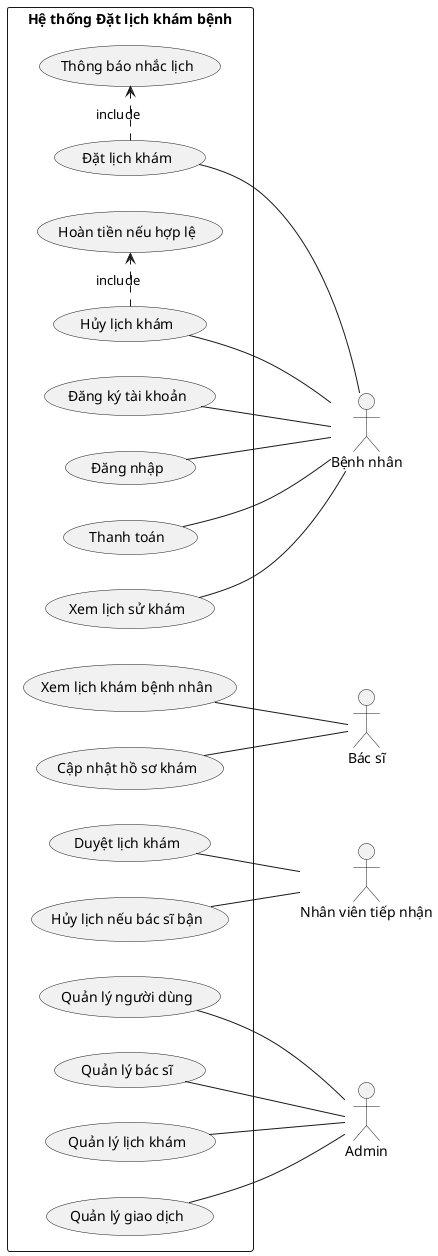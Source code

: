 @startuml
left to right direction

actor "Bệnh nhân" as Patient
actor "Bác sĩ" as Doctor
actor "Nhân viên tiếp nhận" as Receptionist
actor "Admin" as Admin

rectangle "Hệ thống Đặt lịch khám bệnh" {
    (Đăng ký tài khoản) -- Patient
    (Đăng nhập) -- Patient
    (Đặt lịch khám) -- Patient
    (Hủy lịch khám) -- Patient
    (Thanh toán) -- Patient
    (Xem lịch sử khám) -- Patient
    
    (Đặt lịch khám) .> (Thông báo nhắc lịch) : include
    (Hủy lịch khám) .> (Hoàn tiền nếu hợp lệ) : include

    (Xem lịch khám bệnh nhân) -- Doctor
    (Cập nhật hồ sơ khám) -- Doctor
    
    (Duyệt lịch khám) -- Receptionist
    (Hủy lịch nếu bác sĩ bận) -- Receptionist
    
    (Quản lý người dùng) -- Admin
    (Quản lý bác sĩ) -- Admin
    (Quản lý lịch khám) -- Admin
    (Quản lý giao dịch) -- Admin
}
@enduml
